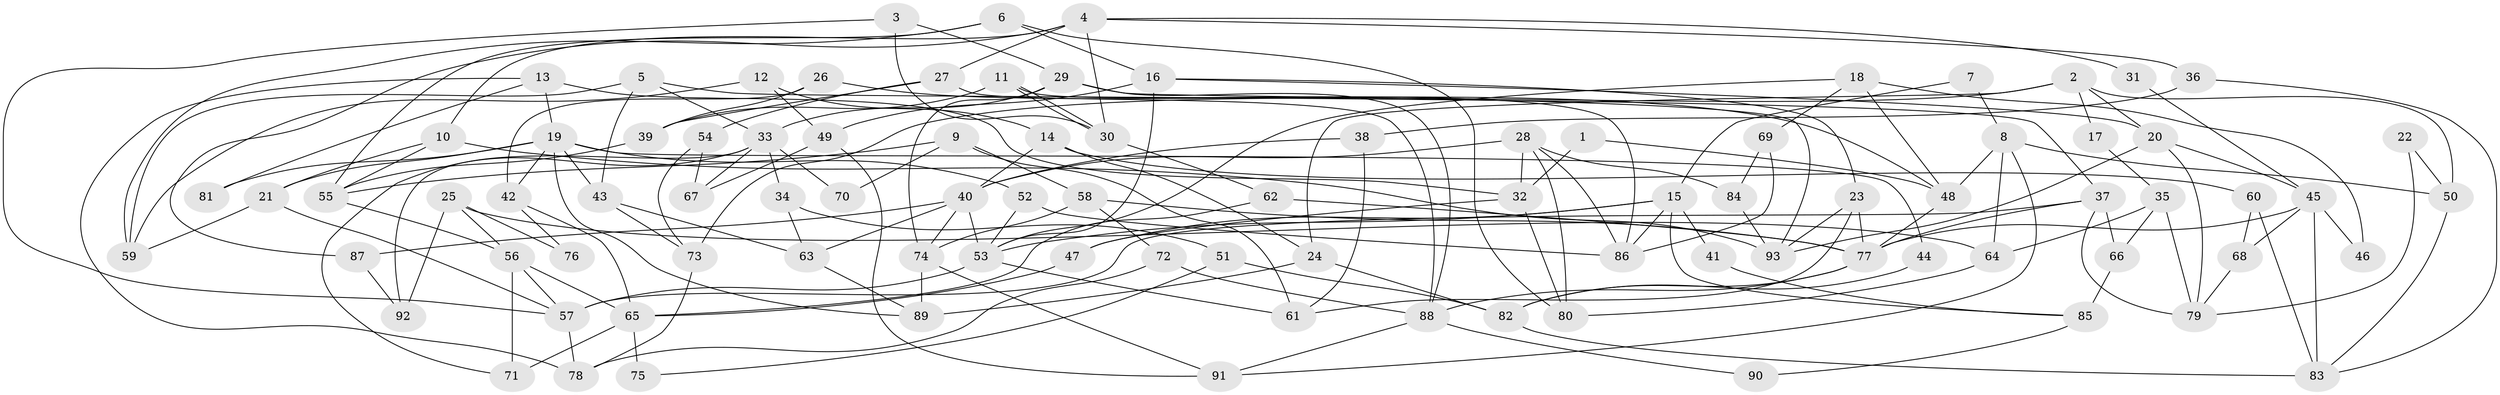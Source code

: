 // Generated by graph-tools (version 1.1) at 2025/50/03/09/25 03:50:13]
// undirected, 93 vertices, 186 edges
graph export_dot {
graph [start="1"]
  node [color=gray90,style=filled];
  1;
  2;
  3;
  4;
  5;
  6;
  7;
  8;
  9;
  10;
  11;
  12;
  13;
  14;
  15;
  16;
  17;
  18;
  19;
  20;
  21;
  22;
  23;
  24;
  25;
  26;
  27;
  28;
  29;
  30;
  31;
  32;
  33;
  34;
  35;
  36;
  37;
  38;
  39;
  40;
  41;
  42;
  43;
  44;
  45;
  46;
  47;
  48;
  49;
  50;
  51;
  52;
  53;
  54;
  55;
  56;
  57;
  58;
  59;
  60;
  61;
  62;
  63;
  64;
  65;
  66;
  67;
  68;
  69;
  70;
  71;
  72;
  73;
  74;
  75;
  76;
  77;
  78;
  79;
  80;
  81;
  82;
  83;
  84;
  85;
  86;
  87;
  88;
  89;
  90;
  91;
  92;
  93;
  1 -- 48;
  1 -- 32;
  2 -- 24;
  2 -- 20;
  2 -- 17;
  2 -- 50;
  2 -- 73;
  3 -- 29;
  3 -- 57;
  3 -- 30;
  4 -- 30;
  4 -- 87;
  4 -- 10;
  4 -- 27;
  4 -- 31;
  4 -- 36;
  5 -- 43;
  5 -- 37;
  5 -- 33;
  5 -- 59;
  6 -- 80;
  6 -- 16;
  6 -- 55;
  6 -- 59;
  7 -- 15;
  7 -- 8;
  8 -- 48;
  8 -- 91;
  8 -- 50;
  8 -- 64;
  9 -- 55;
  9 -- 58;
  9 -- 61;
  9 -- 70;
  10 -- 55;
  10 -- 21;
  10 -- 93;
  11 -- 39;
  11 -- 30;
  11 -- 30;
  11 -- 86;
  12 -- 59;
  12 -- 49;
  12 -- 14;
  13 -- 19;
  13 -- 78;
  13 -- 32;
  13 -- 81;
  14 -- 40;
  14 -- 24;
  14 -- 60;
  15 -- 53;
  15 -- 86;
  15 -- 41;
  15 -- 47;
  15 -- 85;
  16 -- 20;
  16 -- 23;
  16 -- 49;
  16 -- 53;
  17 -- 35;
  18 -- 48;
  18 -- 53;
  18 -- 46;
  18 -- 69;
  19 -- 21;
  19 -- 52;
  19 -- 42;
  19 -- 43;
  19 -- 44;
  19 -- 81;
  19 -- 89;
  20 -- 93;
  20 -- 45;
  20 -- 79;
  21 -- 59;
  21 -- 57;
  22 -- 79;
  22 -- 50;
  23 -- 93;
  23 -- 77;
  23 -- 61;
  24 -- 89;
  24 -- 82;
  25 -- 56;
  25 -- 64;
  25 -- 76;
  25 -- 92;
  26 -- 39;
  26 -- 42;
  26 -- 48;
  27 -- 88;
  27 -- 39;
  27 -- 54;
  28 -- 32;
  28 -- 40;
  28 -- 80;
  28 -- 84;
  28 -- 86;
  29 -- 93;
  29 -- 74;
  29 -- 33;
  29 -- 88;
  30 -- 62;
  31 -- 45;
  32 -- 47;
  32 -- 80;
  33 -- 34;
  33 -- 67;
  33 -- 70;
  33 -- 71;
  33 -- 92;
  34 -- 63;
  34 -- 51;
  35 -- 64;
  35 -- 79;
  35 -- 66;
  36 -- 38;
  36 -- 83;
  37 -- 57;
  37 -- 79;
  37 -- 66;
  37 -- 77;
  38 -- 61;
  38 -- 40;
  39 -- 55;
  40 -- 53;
  40 -- 74;
  40 -- 63;
  40 -- 87;
  41 -- 85;
  42 -- 65;
  42 -- 76;
  43 -- 63;
  43 -- 73;
  44 -- 82;
  45 -- 77;
  45 -- 83;
  45 -- 46;
  45 -- 68;
  47 -- 65;
  48 -- 77;
  49 -- 67;
  49 -- 91;
  50 -- 83;
  51 -- 82;
  51 -- 75;
  52 -- 53;
  52 -- 86;
  53 -- 61;
  53 -- 57;
  54 -- 73;
  54 -- 67;
  55 -- 56;
  56 -- 57;
  56 -- 71;
  56 -- 65;
  57 -- 78;
  58 -- 77;
  58 -- 72;
  58 -- 74;
  60 -- 83;
  60 -- 68;
  62 -- 77;
  62 -- 65;
  63 -- 89;
  64 -- 80;
  65 -- 71;
  65 -- 75;
  66 -- 85;
  68 -- 79;
  69 -- 86;
  69 -- 84;
  72 -- 78;
  72 -- 88;
  73 -- 78;
  74 -- 91;
  74 -- 89;
  77 -- 82;
  77 -- 88;
  82 -- 83;
  84 -- 93;
  85 -- 90;
  87 -- 92;
  88 -- 90;
  88 -- 91;
}
